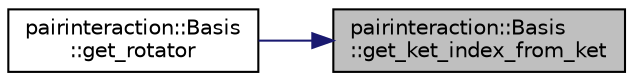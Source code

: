 digraph "pairinteraction::Basis::get_ket_index_from_ket"
{
 // INTERACTIVE_SVG=YES
 // LATEX_PDF_SIZE
  bgcolor="transparent";
  edge [fontname="Helvetica",fontsize="10",labelfontname="Helvetica",labelfontsize="10"];
  node [fontname="Helvetica",fontsize="10",shape=record];
  rankdir="RL";
  Node1 [label="pairinteraction::Basis\l::get_ket_index_from_ket",height=0.2,width=0.4,color="black", fillcolor="grey75", style="filled", fontcolor="black",tooltip=" "];
  Node1 -> Node2 [dir="back",color="midnightblue",fontsize="10",style="solid",fontname="Helvetica"];
  Node2 [label="pairinteraction::Basis\l::get_rotator",height=0.2,width=0.4,color="black",URL="$classpairinteraction_1_1Basis.html#a561e944fe38f1e51528bd71242002dd6",tooltip=" "];
}
